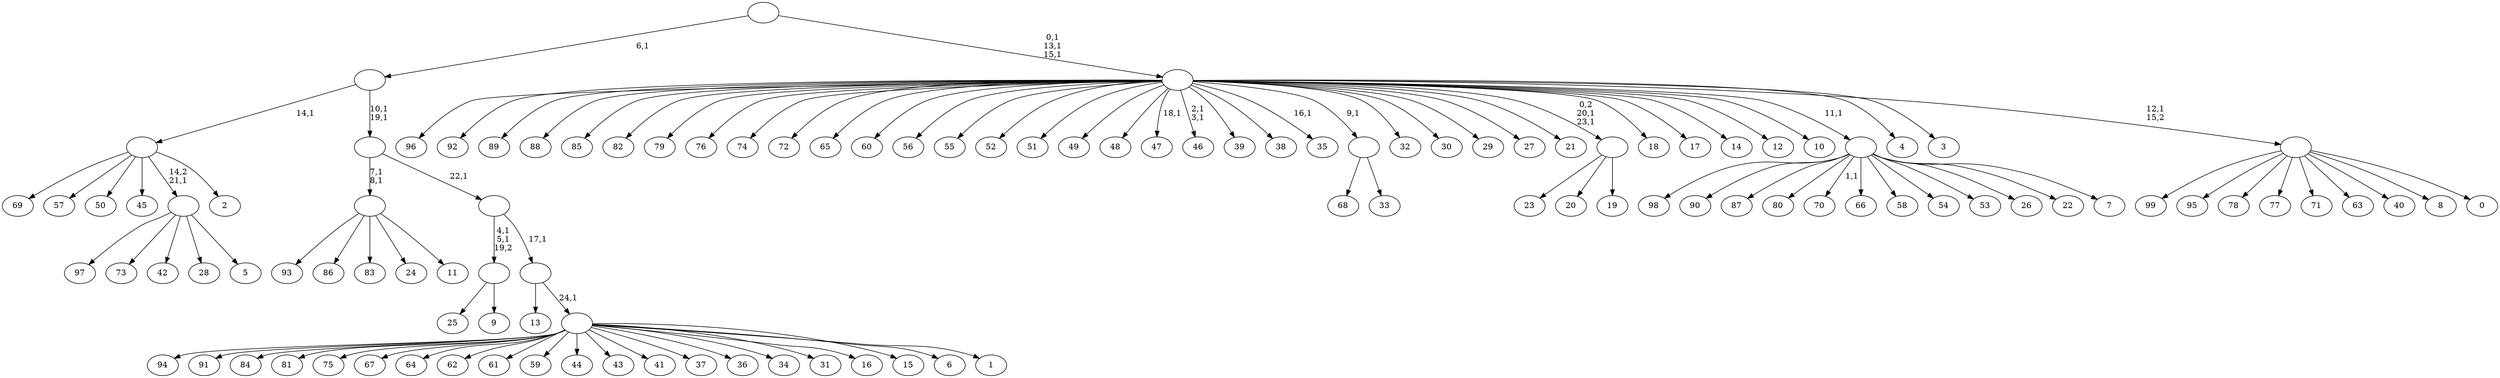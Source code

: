 digraph T {
	125 [label="99"]
	124 [label="98"]
	123 [label="97"]
	122 [label="96"]
	121 [label="95"]
	120 [label="94"]
	119 [label="93"]
	118 [label="92"]
	117 [label="91"]
	116 [label="90"]
	115 [label="89"]
	114 [label="88"]
	113 [label="87"]
	112 [label="86"]
	111 [label="85"]
	110 [label="84"]
	109 [label="83"]
	108 [label="82"]
	107 [label="81"]
	106 [label="80"]
	105 [label="79"]
	104 [label="78"]
	103 [label="77"]
	102 [label="76"]
	101 [label="75"]
	100 [label="74"]
	99 [label="73"]
	98 [label="72"]
	97 [label="71"]
	96 [label="70"]
	94 [label="69"]
	93 [label="68"]
	92 [label="67"]
	91 [label="66"]
	90 [label="65"]
	89 [label="64"]
	88 [label="63"]
	87 [label="62"]
	86 [label="61"]
	85 [label="60"]
	84 [label="59"]
	83 [label="58"]
	82 [label="57"]
	81 [label="56"]
	80 [label="55"]
	79 [label="54"]
	78 [label="53"]
	77 [label="52"]
	76 [label="51"]
	75 [label="50"]
	74 [label="49"]
	73 [label="48"]
	72 [label="47"]
	70 [label="46"]
	67 [label="45"]
	66 [label="44"]
	65 [label="43"]
	64 [label="42"]
	63 [label="41"]
	62 [label="40"]
	61 [label="39"]
	60 [label="38"]
	59 [label="37"]
	58 [label="36"]
	57 [label="35"]
	55 [label="34"]
	54 [label="33"]
	53 [label=""]
	52 [label="32"]
	51 [label="31"]
	50 [label="30"]
	49 [label="29"]
	48 [label="28"]
	47 [label="27"]
	46 [label="26"]
	45 [label="25"]
	44 [label="24"]
	43 [label="23"]
	42 [label="22"]
	41 [label="21"]
	40 [label="20"]
	39 [label="19"]
	38 [label=""]
	36 [label="18"]
	35 [label="17"]
	34 [label="16"]
	33 [label="15"]
	32 [label="14"]
	31 [label="13"]
	30 [label="12"]
	29 [label="11"]
	28 [label=""]
	26 [label="10"]
	25 [label="9"]
	24 [label=""]
	22 [label="8"]
	21 [label="7"]
	20 [label=""]
	19 [label="6"]
	18 [label="5"]
	17 [label=""]
	16 [label="4"]
	15 [label="3"]
	14 [label="2"]
	13 [label=""]
	12 [label="1"]
	11 [label=""]
	10 [label=""]
	9 [label=""]
	8 [label=""]
	6 [label=""]
	5 [label="0"]
	4 [label=""]
	3 [label=""]
	0 [label=""]
	53 -> 93 [label=""]
	53 -> 54 [label=""]
	38 -> 43 [label=""]
	38 -> 40 [label=""]
	38 -> 39 [label=""]
	28 -> 119 [label=""]
	28 -> 112 [label=""]
	28 -> 109 [label=""]
	28 -> 44 [label=""]
	28 -> 29 [label=""]
	24 -> 45 [label=""]
	24 -> 25 [label=""]
	20 -> 96 [label="1,1"]
	20 -> 124 [label=""]
	20 -> 116 [label=""]
	20 -> 113 [label=""]
	20 -> 106 [label=""]
	20 -> 91 [label=""]
	20 -> 83 [label=""]
	20 -> 79 [label=""]
	20 -> 78 [label=""]
	20 -> 46 [label=""]
	20 -> 42 [label=""]
	20 -> 21 [label=""]
	17 -> 123 [label=""]
	17 -> 99 [label=""]
	17 -> 64 [label=""]
	17 -> 48 [label=""]
	17 -> 18 [label=""]
	13 -> 94 [label=""]
	13 -> 82 [label=""]
	13 -> 75 [label=""]
	13 -> 67 [label=""]
	13 -> 17 [label="14,2\n21,1"]
	13 -> 14 [label=""]
	11 -> 120 [label=""]
	11 -> 117 [label=""]
	11 -> 110 [label=""]
	11 -> 107 [label=""]
	11 -> 101 [label=""]
	11 -> 92 [label=""]
	11 -> 89 [label=""]
	11 -> 87 [label=""]
	11 -> 86 [label=""]
	11 -> 84 [label=""]
	11 -> 66 [label=""]
	11 -> 65 [label=""]
	11 -> 63 [label=""]
	11 -> 59 [label=""]
	11 -> 58 [label=""]
	11 -> 55 [label=""]
	11 -> 51 [label=""]
	11 -> 34 [label=""]
	11 -> 33 [label=""]
	11 -> 19 [label=""]
	11 -> 12 [label=""]
	10 -> 31 [label=""]
	10 -> 11 [label="24,1"]
	9 -> 24 [label="4,1\n5,1\n19,2"]
	9 -> 10 [label="17,1"]
	8 -> 28 [label="7,1\n8,1"]
	8 -> 9 [label="22,1"]
	6 -> 8 [label="10,1\n19,1"]
	6 -> 13 [label="14,1"]
	4 -> 125 [label=""]
	4 -> 121 [label=""]
	4 -> 104 [label=""]
	4 -> 103 [label=""]
	4 -> 97 [label=""]
	4 -> 88 [label=""]
	4 -> 62 [label=""]
	4 -> 22 [label=""]
	4 -> 5 [label=""]
	3 -> 38 [label="0,2\n20,1\n23,1"]
	3 -> 57 [label="16,1"]
	3 -> 70 [label="2,1\n3,1"]
	3 -> 72 [label="18,1"]
	3 -> 122 [label=""]
	3 -> 118 [label=""]
	3 -> 115 [label=""]
	3 -> 114 [label=""]
	3 -> 111 [label=""]
	3 -> 108 [label=""]
	3 -> 105 [label=""]
	3 -> 102 [label=""]
	3 -> 100 [label=""]
	3 -> 98 [label=""]
	3 -> 90 [label=""]
	3 -> 85 [label=""]
	3 -> 81 [label=""]
	3 -> 80 [label=""]
	3 -> 77 [label=""]
	3 -> 76 [label=""]
	3 -> 74 [label=""]
	3 -> 73 [label=""]
	3 -> 61 [label=""]
	3 -> 60 [label=""]
	3 -> 53 [label="9,1"]
	3 -> 52 [label=""]
	3 -> 50 [label=""]
	3 -> 49 [label=""]
	3 -> 47 [label=""]
	3 -> 41 [label=""]
	3 -> 36 [label=""]
	3 -> 35 [label=""]
	3 -> 32 [label=""]
	3 -> 30 [label=""]
	3 -> 26 [label=""]
	3 -> 20 [label="11,1"]
	3 -> 16 [label=""]
	3 -> 15 [label=""]
	3 -> 4 [label="12,1\n15,2"]
	0 -> 3 [label="0,1\n13,1\n15,1"]
	0 -> 6 [label="6,1"]
}

